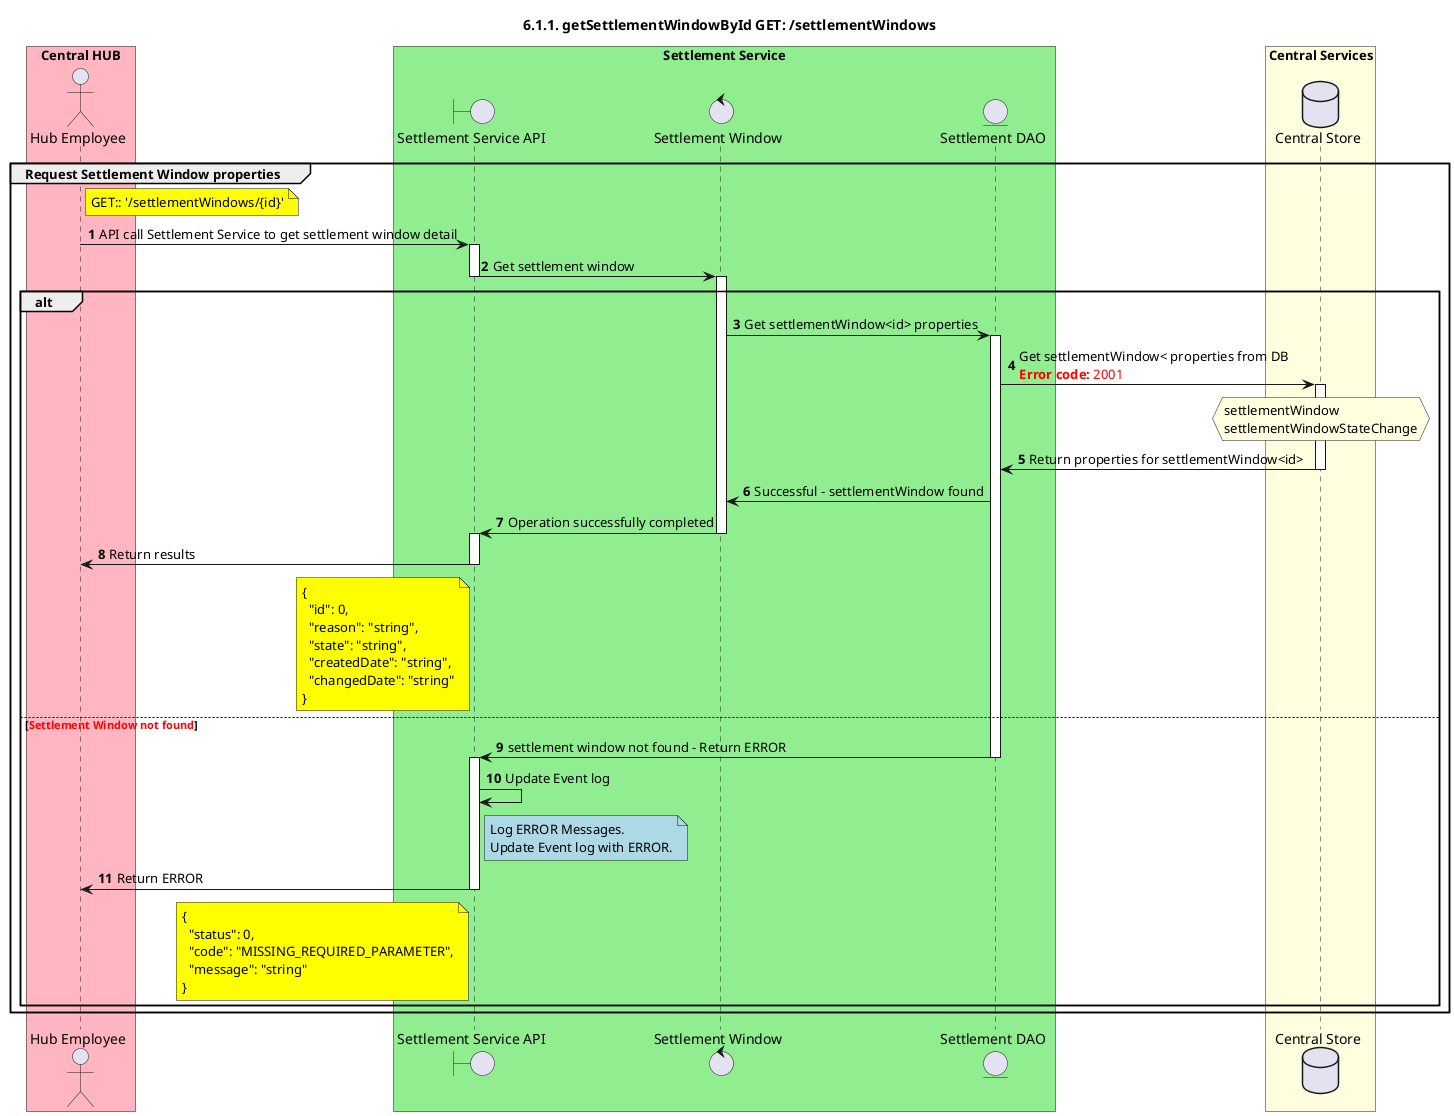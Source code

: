 @startuml
' declate title
title 6.1.1. getSettlementWindowById GET: /settlementWindows

autonumber

' Actor Keys:

' declare actors

actor "Hub Employee" as OPERATOR

boundary "Settlement Service API" as SSAPI
control "Settlement Window" as SETTLEWINDOW
entity "Settlement DAO" as SETTLE_DAO

database "Central Store" as DB

box "Central HUB" #LightPink
    participant OPERATOR
end box

box "Settlement Service" #LightGreen
    participant SSAPI
    participant SETTLEWINDOW
    participant SETTLE_DAO
end box

box "Central Services" #LightYellow
    participant DB
end box

' start flow

group Request Settlement Window properties
    note right of OPERATOR #Yellow
        GET:: '/settlementWindows/{id}'
    end note
    OPERATOR -> SSAPI: API call Settlement Service to get settlement window detail
    activate SSAPI
    SSAPI -> SETTLEWINDOW: Get settlement window
    deactivate SSAPI
    activate SETTLEWINDOW
    alt
        SETTLEWINDOW -> SETTLE_DAO: Get settlementWindow<id> properties
        activate SETTLE_DAO
                SETTLE_DAO -> DB: Get settlementWindow< properties from DB \n<color #FF0000><b>Error code:</b> 2001</color>
            activate DB
                hnote over DB #LightYellow
                settlementWindow
                settlementWindowStateChange
                end hnote
                SETTLE_DAO <- DB: Return properties for settlementWindow<id>
            deactivate DB
        SETTLEWINDOW <- SETTLE_DAO: Successful - settlementWindow found
        SSAPI <- SETTLEWINDOW: Operation successfully completed
        deactivate SETTLEWINDOW
        activate SSAPI
        OPERATOR <- SSAPI: Return results
        note left of SSAPI #Yellow
            {
              "id": 0,
              "reason": "string",
              "state": "string",
              "createdDate": "string",
              "changedDate": "string"
            }
        end note
        deactivate SSAPI
    else <color #FF0000><b>Settlement Window not found</b></color>
        SETTLE_DAO -> SSAPI: settlement window not found - Return ERROR
        deactivate SETTLE_DAO
        activate SSAPI
        SSAPI -> SSAPI: Update Event log
        note right of SSAPI #LightBlue
            Log ERROR Messages.
            Update Event log with ERROR.
        end note
        OPERATOR <- SSAPI: Return ERROR
        deactivate SSAPI
        note left of SSAPI #Yellow
            {
              "status": 0,
              "code": "MISSING_REQUIRED_PARAMETER",
              "message": "string"
            }
        end note
    end
end
@enduml